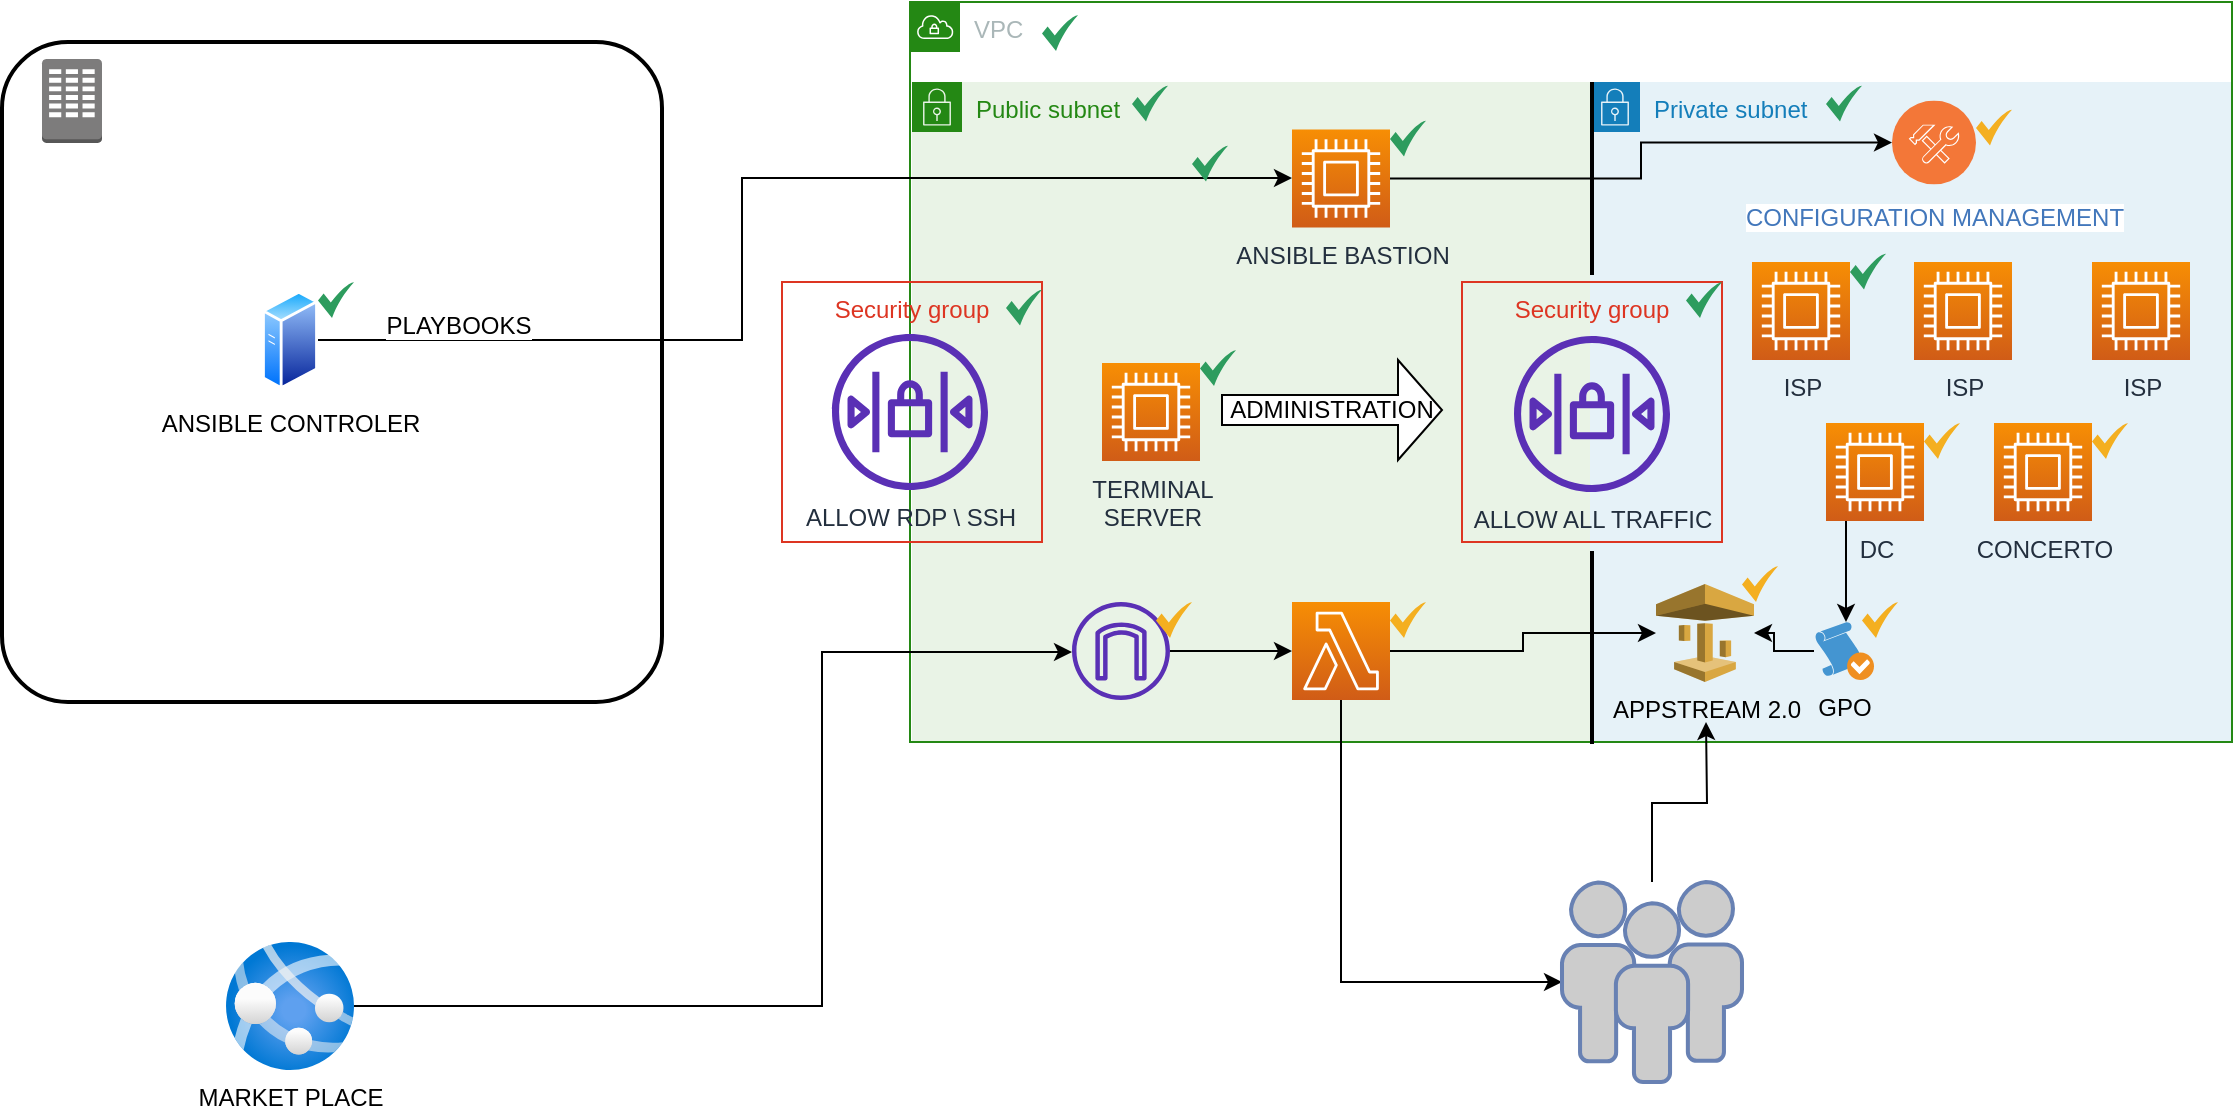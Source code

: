 <mxfile version="13.8.0" type="github">
  <diagram id="Ht1M8jgEwFfnCIfOTk4-" name="Page-1">
    <mxGraphModel dx="1673" dy="898" grid="1" gridSize="10" guides="1" tooltips="1" connect="1" arrows="1" fold="1" page="1" pageScale="1" pageWidth="1169" pageHeight="827" math="0" shadow="0">
      <root>
        <mxCell id="0" />
        <mxCell id="1" parent="0" />
        <mxCell id="EAl6_oevX0Vu60RYyUse-20" value="Public subnet" style="points=[[0,0],[0.25,0],[0.5,0],[0.75,0],[1,0],[1,0.25],[1,0.5],[1,0.75],[1,1],[0.75,1],[0.5,1],[0.25,1],[0,1],[0,0.75],[0,0.5],[0,0.25]];outlineConnect=0;gradientColor=none;html=1;whiteSpace=wrap;fontSize=12;fontStyle=0;shape=mxgraph.aws4.group;grIcon=mxgraph.aws4.group_security_group;grStroke=0;strokeColor=#248814;fillColor=#E9F3E6;verticalAlign=top;align=left;spacingLeft=30;fontColor=#248814;dashed=0;" parent="1" vertex="1">
          <mxGeometry x="475" y="260" width="339" height="330" as="geometry" />
        </mxCell>
        <mxCell id="EAl6_oevX0Vu60RYyUse-18" value="Private subnet" style="points=[[0,0],[0.25,0],[0.5,0],[0.75,0],[1,0],[1,0.25],[1,0.5],[1,0.75],[1,1],[0.75,1],[0.5,1],[0.25,1],[0,1],[0,0.75],[0,0.5],[0,0.25]];outlineConnect=0;gradientColor=none;html=1;whiteSpace=wrap;fontSize=12;fontStyle=0;shape=mxgraph.aws4.group;grIcon=mxgraph.aws4.group_security_group;grStroke=0;strokeColor=#147EBA;fillColor=#E6F2F8;verticalAlign=top;align=left;spacingLeft=30;fontColor=#147EBA;dashed=0;" parent="1" vertex="1">
          <mxGeometry x="814" y="260" width="321" height="330" as="geometry" />
        </mxCell>
        <mxCell id="EAl6_oevX0Vu60RYyUse-16" value="VPC" style="points=[[0,0],[0.25,0],[0.5,0],[0.75,0],[1,0],[1,0.25],[1,0.5],[1,0.75],[1,1],[0.75,1],[0.5,1],[0.25,1],[0,1],[0,0.75],[0,0.5],[0,0.25]];outlineConnect=0;gradientColor=none;html=1;whiteSpace=wrap;fontSize=12;fontStyle=0;shape=mxgraph.aws4.group;grIcon=mxgraph.aws4.group_vpc;strokeColor=#248814;fillColor=none;verticalAlign=top;align=left;spacingLeft=30;fontColor=#AAB7B8;dashed=0;" parent="1" vertex="1">
          <mxGeometry x="474" y="220" width="661" height="370" as="geometry" />
        </mxCell>
        <mxCell id="EAl6_oevX0Vu60RYyUse-19" value="Security group" style="fillColor=none;strokeColor=#DD3522;verticalAlign=top;fontStyle=0;fontColor=#DD3522;" parent="1" vertex="1">
          <mxGeometry x="750" y="360" width="130" height="130" as="geometry" />
        </mxCell>
        <mxCell id="EAl6_oevX0Vu60RYyUse-1" value="ISP" style="outlineConnect=0;fontColor=#232F3E;gradientColor=#F78E04;gradientDirection=north;fillColor=#D05C17;strokeColor=#ffffff;dashed=0;verticalLabelPosition=bottom;verticalAlign=top;align=center;html=1;fontSize=12;fontStyle=0;aspect=fixed;shape=mxgraph.aws4.resourceIcon;resIcon=mxgraph.aws4.compute;rotation=0;" parent="1" vertex="1">
          <mxGeometry x="895" y="350" width="49" height="49" as="geometry" />
        </mxCell>
        <mxCell id="EAl6_oevX0Vu60RYyUse-2" value="CONCERTO" style="outlineConnect=0;fontColor=#232F3E;gradientColor=#F78E04;gradientDirection=north;fillColor=#D05C17;strokeColor=#ffffff;dashed=0;verticalLabelPosition=bottom;verticalAlign=top;align=center;html=1;fontSize=12;fontStyle=0;aspect=fixed;shape=mxgraph.aws4.resourceIcon;resIcon=mxgraph.aws4.compute;" parent="1" vertex="1">
          <mxGeometry x="1016" y="430.5" width="49" height="49" as="geometry" />
        </mxCell>
        <mxCell id="SrJ0gRKrmoC_f4FA9iE_-16" style="edgeStyle=orthogonalEdgeStyle;rounded=0;orthogonalLoop=1;jettySize=auto;html=1;" edge="1" parent="1" source="EAl6_oevX0Vu60RYyUse-3" target="SrJ0gRKrmoC_f4FA9iE_-15">
          <mxGeometry relative="1" as="geometry">
            <Array as="points">
              <mxPoint x="942" y="490" />
              <mxPoint x="942" y="490" />
            </Array>
          </mxGeometry>
        </mxCell>
        <mxCell id="EAl6_oevX0Vu60RYyUse-3" value="DC" style="outlineConnect=0;fontColor=#232F3E;gradientColor=#F78E04;gradientDirection=north;fillColor=#D05C17;strokeColor=#ffffff;dashed=0;verticalLabelPosition=bottom;verticalAlign=top;align=center;html=1;fontSize=12;fontStyle=0;aspect=fixed;shape=mxgraph.aws4.resourceIcon;resIcon=mxgraph.aws4.compute;" parent="1" vertex="1">
          <mxGeometry x="932" y="430.5" width="49" height="49" as="geometry" />
        </mxCell>
        <mxCell id="EAl6_oevX0Vu60RYyUse-4" value="ISP" style="outlineConnect=0;fontColor=#232F3E;gradientColor=#F78E04;gradientDirection=north;fillColor=#D05C17;strokeColor=#ffffff;dashed=0;verticalLabelPosition=bottom;verticalAlign=top;align=center;html=1;fontSize=12;fontStyle=0;aspect=fixed;shape=mxgraph.aws4.resourceIcon;resIcon=mxgraph.aws4.compute;" parent="1" vertex="1">
          <mxGeometry x="976" y="350" width="49" height="49" as="geometry" />
        </mxCell>
        <mxCell id="EAl6_oevX0Vu60RYyUse-5" value="ISP" style="outlineConnect=0;fontColor=#232F3E;gradientColor=#F78E04;gradientDirection=north;fillColor=#D05C17;strokeColor=#ffffff;dashed=0;verticalLabelPosition=bottom;verticalAlign=top;align=center;html=1;fontSize=12;fontStyle=0;aspect=fixed;shape=mxgraph.aws4.resourceIcon;resIcon=mxgraph.aws4.compute;" parent="1" vertex="1">
          <mxGeometry x="1065" y="350" width="49" height="49" as="geometry" />
        </mxCell>
        <mxCell id="EAl6_oevX0Vu60RYyUse-6" value="TERMINAL&lt;br&gt;SERVER" style="outlineConnect=0;fontColor=#232F3E;gradientColor=#F78E04;gradientDirection=north;fillColor=#D05C17;strokeColor=#ffffff;dashed=0;verticalLabelPosition=bottom;verticalAlign=top;align=center;html=1;fontSize=12;fontStyle=0;aspect=fixed;shape=mxgraph.aws4.resourceIcon;resIcon=mxgraph.aws4.compute;" parent="1" vertex="1">
          <mxGeometry x="570" y="400.5" width="49" height="49" as="geometry" />
        </mxCell>
        <mxCell id="EAl6_oevX0Vu60RYyUse-11" value="ALLOW ALL TRAFFIC" style="outlineConnect=0;fontColor=#232F3E;gradientColor=none;fillColor=#5A30B5;strokeColor=none;dashed=0;verticalLabelPosition=bottom;verticalAlign=top;align=center;html=1;fontSize=12;fontStyle=0;aspect=fixed;pointerEvents=1;shape=mxgraph.aws4.network_access_control_list;" parent="1" vertex="1">
          <mxGeometry x="776" y="387" width="78" height="78" as="geometry" />
        </mxCell>
        <mxCell id="EAl6_oevX0Vu60RYyUse-12" value="ALLOW RDP \ SSH" style="outlineConnect=0;fontColor=#232F3E;gradientColor=none;fillColor=#5A30B5;strokeColor=none;dashed=0;verticalLabelPosition=bottom;verticalAlign=top;align=center;html=1;fontSize=12;fontStyle=0;aspect=fixed;pointerEvents=1;shape=mxgraph.aws4.network_access_control_list;" parent="1" vertex="1">
          <mxGeometry x="435" y="386" width="78" height="78" as="geometry" />
        </mxCell>
        <mxCell id="SrJ0gRKrmoC_f4FA9iE_-9" style="edgeStyle=orthogonalEdgeStyle;rounded=0;orthogonalLoop=1;jettySize=auto;html=1;entryX=0;entryY=0.5;entryDx=0;entryDy=0;" edge="1" parent="1" source="EAl6_oevX0Vu60RYyUse-13" target="SrJ0gRKrmoC_f4FA9iE_-8">
          <mxGeometry relative="1" as="geometry" />
        </mxCell>
        <mxCell id="EAl6_oevX0Vu60RYyUse-13" value="ANSIBLE BASTION" style="outlineConnect=0;fontColor=#232F3E;gradientColor=#F78E04;gradientDirection=north;fillColor=#D05C17;strokeColor=#ffffff;dashed=0;verticalLabelPosition=bottom;verticalAlign=top;align=center;html=1;fontSize=12;fontStyle=0;aspect=fixed;shape=mxgraph.aws4.resourceIcon;resIcon=mxgraph.aws4.compute;" parent="1" vertex="1">
          <mxGeometry x="665" y="283.75" width="49" height="49" as="geometry" />
        </mxCell>
        <mxCell id="SrJ0gRKrmoC_f4FA9iE_-14" value="" style="edgeStyle=orthogonalEdgeStyle;rounded=0;orthogonalLoop=1;jettySize=auto;html=1;" edge="1" parent="1" source="EAl6_oevX0Vu60RYyUse-14" target="EAl6_oevX0Vu60RYyUse-26">
          <mxGeometry relative="1" as="geometry" />
        </mxCell>
        <mxCell id="SrJ0gRKrmoC_f4FA9iE_-20" style="edgeStyle=orthogonalEdgeStyle;rounded=0;orthogonalLoop=1;jettySize=auto;html=1;" edge="1" parent="1" source="EAl6_oevX0Vu60RYyUse-14" target="SrJ0gRKrmoC_f4FA9iE_-18">
          <mxGeometry relative="1" as="geometry">
            <Array as="points">
              <mxPoint x="689" y="710" />
            </Array>
          </mxGeometry>
        </mxCell>
        <mxCell id="EAl6_oevX0Vu60RYyUse-14" value="" style="outlineConnect=0;fontColor=#232F3E;gradientColor=#F78E04;gradientDirection=north;fillColor=#D05C17;strokeColor=#ffffff;dashed=0;verticalLabelPosition=bottom;verticalAlign=top;align=center;html=1;fontSize=12;fontStyle=0;aspect=fixed;shape=mxgraph.aws4.resourceIcon;resIcon=mxgraph.aws4.lambda;rotation=0;" parent="1" vertex="1">
          <mxGeometry x="665" y="520" width="49" height="49" as="geometry" />
        </mxCell>
        <mxCell id="SrJ0gRKrmoC_f4FA9iE_-13" style="edgeStyle=orthogonalEdgeStyle;rounded=0;orthogonalLoop=1;jettySize=auto;html=1;" edge="1" parent="1" source="EAl6_oevX0Vu60RYyUse-15" target="EAl6_oevX0Vu60RYyUse-14">
          <mxGeometry relative="1" as="geometry" />
        </mxCell>
        <mxCell id="EAl6_oevX0Vu60RYyUse-15" value="" style="outlineConnect=0;fontColor=#232F3E;gradientColor=none;fillColor=#5A30B5;strokeColor=none;dashed=0;verticalLabelPosition=bottom;verticalAlign=top;align=center;html=1;fontSize=12;fontStyle=0;aspect=fixed;pointerEvents=1;shape=mxgraph.aws4.internet_gateway;rotation=0;" parent="1" vertex="1">
          <mxGeometry x="555" y="520" width="49" height="49" as="geometry" />
        </mxCell>
        <mxCell id="EAl6_oevX0Vu60RYyUse-23" value="" style="line;strokeWidth=2;direction=south;html=1;" parent="1" vertex="1">
          <mxGeometry x="810" y="494.5" width="10" height="96.5" as="geometry" />
        </mxCell>
        <mxCell id="EAl6_oevX0Vu60RYyUse-24" value="" style="line;strokeWidth=2;direction=south;html=1;" parent="1" vertex="1">
          <mxGeometry x="810" y="260" width="10" height="96.5" as="geometry" />
        </mxCell>
        <mxCell id="EAl6_oevX0Vu60RYyUse-25" value="Security group" style="fillColor=none;strokeColor=#DD3522;verticalAlign=top;fontStyle=0;fontColor=#DD3522;" parent="1" vertex="1">
          <mxGeometry x="410" y="360" width="130" height="130" as="geometry" />
        </mxCell>
        <mxCell id="EAl6_oevX0Vu60RYyUse-26" value="APPSTREAM 2.0" style="outlineConnect=0;dashed=0;verticalLabelPosition=bottom;verticalAlign=top;align=center;html=1;shape=mxgraph.aws3.appstream;fillColor=#D9A741;gradientColor=none;rotation=0;" parent="1" vertex="1">
          <mxGeometry x="847" y="511" width="49" height="49" as="geometry" />
        </mxCell>
        <mxCell id="SrJ0gRKrmoC_f4FA9iE_-3" value="" style="rounded=1;arcSize=10;dashed=0;fillColor=none;gradientColor=none;strokeWidth=2;" vertex="1" parent="1">
          <mxGeometry x="20" y="240" width="330" height="330" as="geometry" />
        </mxCell>
        <mxCell id="SrJ0gRKrmoC_f4FA9iE_-4" value="" style="dashed=0;html=1;shape=mxgraph.aws3.corporate_data_center;fillColor=#7D7C7C;gradientColor=none;dashed=0;" vertex="1" parent="1">
          <mxGeometry x="40" y="248.5" width="30" height="42" as="geometry" />
        </mxCell>
        <mxCell id="SrJ0gRKrmoC_f4FA9iE_-5" value="ADMINISTRATION" style="shape=singleArrow;whiteSpace=wrap;html=1;" vertex="1" parent="1">
          <mxGeometry x="630" y="399" width="110" height="50" as="geometry" />
        </mxCell>
        <mxCell id="SrJ0gRKrmoC_f4FA9iE_-7" style="edgeStyle=orthogonalEdgeStyle;rounded=0;orthogonalLoop=1;jettySize=auto;html=1;" edge="1" parent="1" source="SrJ0gRKrmoC_f4FA9iE_-6" target="EAl6_oevX0Vu60RYyUse-13">
          <mxGeometry relative="1" as="geometry">
            <Array as="points">
              <mxPoint x="390" y="389" />
              <mxPoint x="390" y="308" />
            </Array>
          </mxGeometry>
        </mxCell>
        <mxCell id="SrJ0gRKrmoC_f4FA9iE_-6" value="ANSIBLE CONTROLER" style="aspect=fixed;perimeter=ellipsePerimeter;html=1;align=center;shadow=0;dashed=0;spacingTop=3;image;image=img/lib/active_directory/generic_server.svg;" vertex="1" parent="1">
          <mxGeometry x="150" y="364" width="28.0" height="50" as="geometry" />
        </mxCell>
        <mxCell id="SrJ0gRKrmoC_f4FA9iE_-8" value="CONFIGURATION MANAGEMENT" style="aspect=fixed;perimeter=ellipsePerimeter;html=1;align=center;shadow=0;dashed=0;fontColor=#4277BB;labelBackgroundColor=#ffffff;fontSize=12;spacingTop=3;image;image=img/lib/ibm/devops/configuration_management.svg;rotation=0;" vertex="1" parent="1">
          <mxGeometry x="965" y="269.25" width="42" height="42" as="geometry" />
        </mxCell>
        <mxCell id="SrJ0gRKrmoC_f4FA9iE_-10" value="PLAYBOOKS" style="shape=image;html=1;verticalAlign=top;verticalLabelPosition=bottom;labelBackgroundColor=#ffffff;imageAspect=0;aspect=fixed;image=https://cdn0.iconfinder.com/data/icons/news-and-magazine/512/categories-128.png;rotation=0;" vertex="1" parent="1">
          <mxGeometry x="230" y="332.75" width="35" height="35" as="geometry" />
        </mxCell>
        <mxCell id="SrJ0gRKrmoC_f4FA9iE_-12" style="edgeStyle=orthogonalEdgeStyle;rounded=0;orthogonalLoop=1;jettySize=auto;html=1;" edge="1" parent="1" source="SrJ0gRKrmoC_f4FA9iE_-11" target="EAl6_oevX0Vu60RYyUse-15">
          <mxGeometry relative="1" as="geometry">
            <Array as="points">
              <mxPoint x="430" y="722" />
              <mxPoint x="430" y="545" />
            </Array>
          </mxGeometry>
        </mxCell>
        <mxCell id="SrJ0gRKrmoC_f4FA9iE_-11" value="MARKET PLACE" style="aspect=fixed;html=1;points=[];align=center;image;fontSize=12;image=img/lib/azure2/containers/App_Services.svg;" vertex="1" parent="1">
          <mxGeometry x="132" y="690" width="64" height="64" as="geometry" />
        </mxCell>
        <mxCell id="SrJ0gRKrmoC_f4FA9iE_-17" style="edgeStyle=orthogonalEdgeStyle;rounded=0;orthogonalLoop=1;jettySize=auto;html=1;" edge="1" parent="1" source="SrJ0gRKrmoC_f4FA9iE_-15" target="EAl6_oevX0Vu60RYyUse-26">
          <mxGeometry relative="1" as="geometry" />
        </mxCell>
        <mxCell id="SrJ0gRKrmoC_f4FA9iE_-15" value="GPO" style="shadow=0;dashed=0;html=1;strokeColor=none;fillColor=#4495D1;labelPosition=center;verticalLabelPosition=bottom;verticalAlign=top;align=center;outlineConnect=0;shape=mxgraph.veeam.2d.privilege;rotation=0;" vertex="1" parent="1">
          <mxGeometry x="926" y="530" width="30" height="29" as="geometry" />
        </mxCell>
        <mxCell id="SrJ0gRKrmoC_f4FA9iE_-19" style="edgeStyle=orthogonalEdgeStyle;rounded=0;orthogonalLoop=1;jettySize=auto;html=1;" edge="1" parent="1" source="SrJ0gRKrmoC_f4FA9iE_-18">
          <mxGeometry relative="1" as="geometry">
            <mxPoint x="872" y="580" as="targetPoint" />
          </mxGeometry>
        </mxCell>
        <mxCell id="SrJ0gRKrmoC_f4FA9iE_-18" value="" style="fontColor=#0066CC;verticalAlign=top;verticalLabelPosition=bottom;labelPosition=center;align=center;html=1;outlineConnect=0;fillColor=#CCCCCC;strokeColor=#6881B3;gradientColor=none;gradientDirection=north;strokeWidth=2;shape=mxgraph.networks.users;" vertex="1" parent="1">
          <mxGeometry x="800" y="660" width="90" height="100" as="geometry" />
        </mxCell>
        <mxCell id="SrJ0gRKrmoC_f4FA9iE_-21" value="" style="html=1;aspect=fixed;strokeColor=none;shadow=0;align=center;verticalAlign=top;fillColor=#2D9C5E;shape=mxgraph.gcp2.check;rotation=0;" vertex="1" parent="1">
          <mxGeometry x="540" y="226.5" width="18" height="18" as="geometry" />
        </mxCell>
        <mxCell id="SrJ0gRKrmoC_f4FA9iE_-22" value="" style="html=1;aspect=fixed;strokeColor=none;shadow=0;align=center;verticalAlign=top;fillColor=#2D9C5E;shape=mxgraph.gcp2.check;rotation=0;" vertex="1" parent="1">
          <mxGeometry x="585" y="261.75" width="18" height="18" as="geometry" />
        </mxCell>
        <mxCell id="SrJ0gRKrmoC_f4FA9iE_-23" value="" style="html=1;aspect=fixed;strokeColor=none;shadow=0;align=center;verticalAlign=top;fillColor=#2D9C5E;shape=mxgraph.gcp2.check;rotation=0;" vertex="1" parent="1">
          <mxGeometry x="932" y="261.75" width="18" height="18" as="geometry" />
        </mxCell>
        <mxCell id="SrJ0gRKrmoC_f4FA9iE_-24" value="" style="html=1;aspect=fixed;strokeColor=none;shadow=0;align=center;verticalAlign=top;fillColor=#2D9C5E;shape=mxgraph.gcp2.check;rotation=0;" vertex="1" parent="1">
          <mxGeometry x="619" y="394" width="18" height="18" as="geometry" />
        </mxCell>
        <mxCell id="SrJ0gRKrmoC_f4FA9iE_-25" value="" style="html=1;aspect=fixed;strokeColor=none;shadow=0;align=center;verticalAlign=top;fillColor=#2D9C5E;shape=mxgraph.gcp2.check;rotation=0;" vertex="1" parent="1">
          <mxGeometry x="714" y="279.25" width="18" height="18" as="geometry" />
        </mxCell>
        <mxCell id="SrJ0gRKrmoC_f4FA9iE_-26" value="" style="html=1;aspect=fixed;strokeColor=none;shadow=0;align=center;verticalAlign=top;fillColor=#2D9C5E;shape=mxgraph.gcp2.check;rotation=0;" vertex="1" parent="1">
          <mxGeometry x="944" y="345.75" width="18" height="18" as="geometry" />
        </mxCell>
        <mxCell id="SrJ0gRKrmoC_f4FA9iE_-27" value="" style="html=1;aspect=fixed;strokeColor=none;shadow=0;align=center;verticalAlign=top;fillColor=#2D9C5E;shape=mxgraph.gcp2.check;rotation=0;" vertex="1" parent="1">
          <mxGeometry x="522" y="363.75" width="18" height="18" as="geometry" />
        </mxCell>
        <mxCell id="SrJ0gRKrmoC_f4FA9iE_-28" value="" style="html=1;aspect=fixed;strokeColor=none;shadow=0;align=center;verticalAlign=top;fillColor=#2D9C5E;shape=mxgraph.gcp2.check;rotation=0;" vertex="1" parent="1">
          <mxGeometry x="862" y="360" width="18" height="18" as="geometry" />
        </mxCell>
        <mxCell id="SrJ0gRKrmoC_f4FA9iE_-29" value="" style="html=1;aspect=fixed;strokeColor=none;shadow=0;align=center;verticalAlign=top;fillColor=#2D9C5E;shape=mxgraph.gcp2.check;rotation=0;" vertex="1" parent="1">
          <mxGeometry x="178" y="360" width="18" height="18" as="geometry" />
        </mxCell>
        <mxCell id="SrJ0gRKrmoC_f4FA9iE_-30" value="" style="html=1;aspect=fixed;strokeColor=none;shadow=0;align=center;verticalAlign=top;fillColor=#2D9C5E;shape=mxgraph.gcp2.check;rotation=0;" vertex="1" parent="1">
          <mxGeometry x="615" y="291.75" width="18" height="18" as="geometry" />
        </mxCell>
        <mxCell id="SrJ0gRKrmoC_f4FA9iE_-32" value="" style="html=1;aspect=fixed;strokeColor=none;shadow=0;align=center;verticalAlign=top;fillColor=#F4AF20;shape=mxgraph.gcp2.check;rotation=0;" vertex="1" parent="1">
          <mxGeometry x="597" y="520" width="18" height="18" as="geometry" />
        </mxCell>
        <mxCell id="SrJ0gRKrmoC_f4FA9iE_-33" value="" style="html=1;aspect=fixed;strokeColor=none;shadow=0;align=center;verticalAlign=top;fillColor=#F4AF20;shape=mxgraph.gcp2.check;rotation=0;" vertex="1" parent="1">
          <mxGeometry x="714" y="520" width="18" height="18" as="geometry" />
        </mxCell>
        <mxCell id="SrJ0gRKrmoC_f4FA9iE_-34" value="" style="html=1;aspect=fixed;strokeColor=none;shadow=0;align=center;verticalAlign=top;fillColor=#F4AF20;shape=mxgraph.gcp2.check;rotation=0;" vertex="1" parent="1">
          <mxGeometry x="950" y="520" width="18" height="18" as="geometry" />
        </mxCell>
        <mxCell id="SrJ0gRKrmoC_f4FA9iE_-35" value="" style="html=1;aspect=fixed;strokeColor=none;shadow=0;align=center;verticalAlign=top;fillColor=#F4AF20;shape=mxgraph.gcp2.check;rotation=0;" vertex="1" parent="1">
          <mxGeometry x="890" y="502" width="18" height="18" as="geometry" />
        </mxCell>
        <mxCell id="SrJ0gRKrmoC_f4FA9iE_-36" value="" style="html=1;aspect=fixed;strokeColor=none;shadow=0;align=center;verticalAlign=top;fillColor=#F4AF20;shape=mxgraph.gcp2.check;rotation=0;" vertex="1" parent="1">
          <mxGeometry x="981" y="430.5" width="18" height="18" as="geometry" />
        </mxCell>
        <mxCell id="SrJ0gRKrmoC_f4FA9iE_-37" value="" style="html=1;aspect=fixed;strokeColor=none;shadow=0;align=center;verticalAlign=top;fillColor=#F4AF20;shape=mxgraph.gcp2.check;rotation=0;" vertex="1" parent="1">
          <mxGeometry x="1065" y="430.5" width="18" height="18" as="geometry" />
        </mxCell>
        <mxCell id="SrJ0gRKrmoC_f4FA9iE_-38" value="" style="html=1;aspect=fixed;strokeColor=none;shadow=0;align=center;verticalAlign=top;fillColor=#F4AF20;shape=mxgraph.gcp2.check;rotation=0;" vertex="1" parent="1">
          <mxGeometry x="1007" y="273.75" width="18" height="18" as="geometry" />
        </mxCell>
      </root>
    </mxGraphModel>
  </diagram>
</mxfile>
